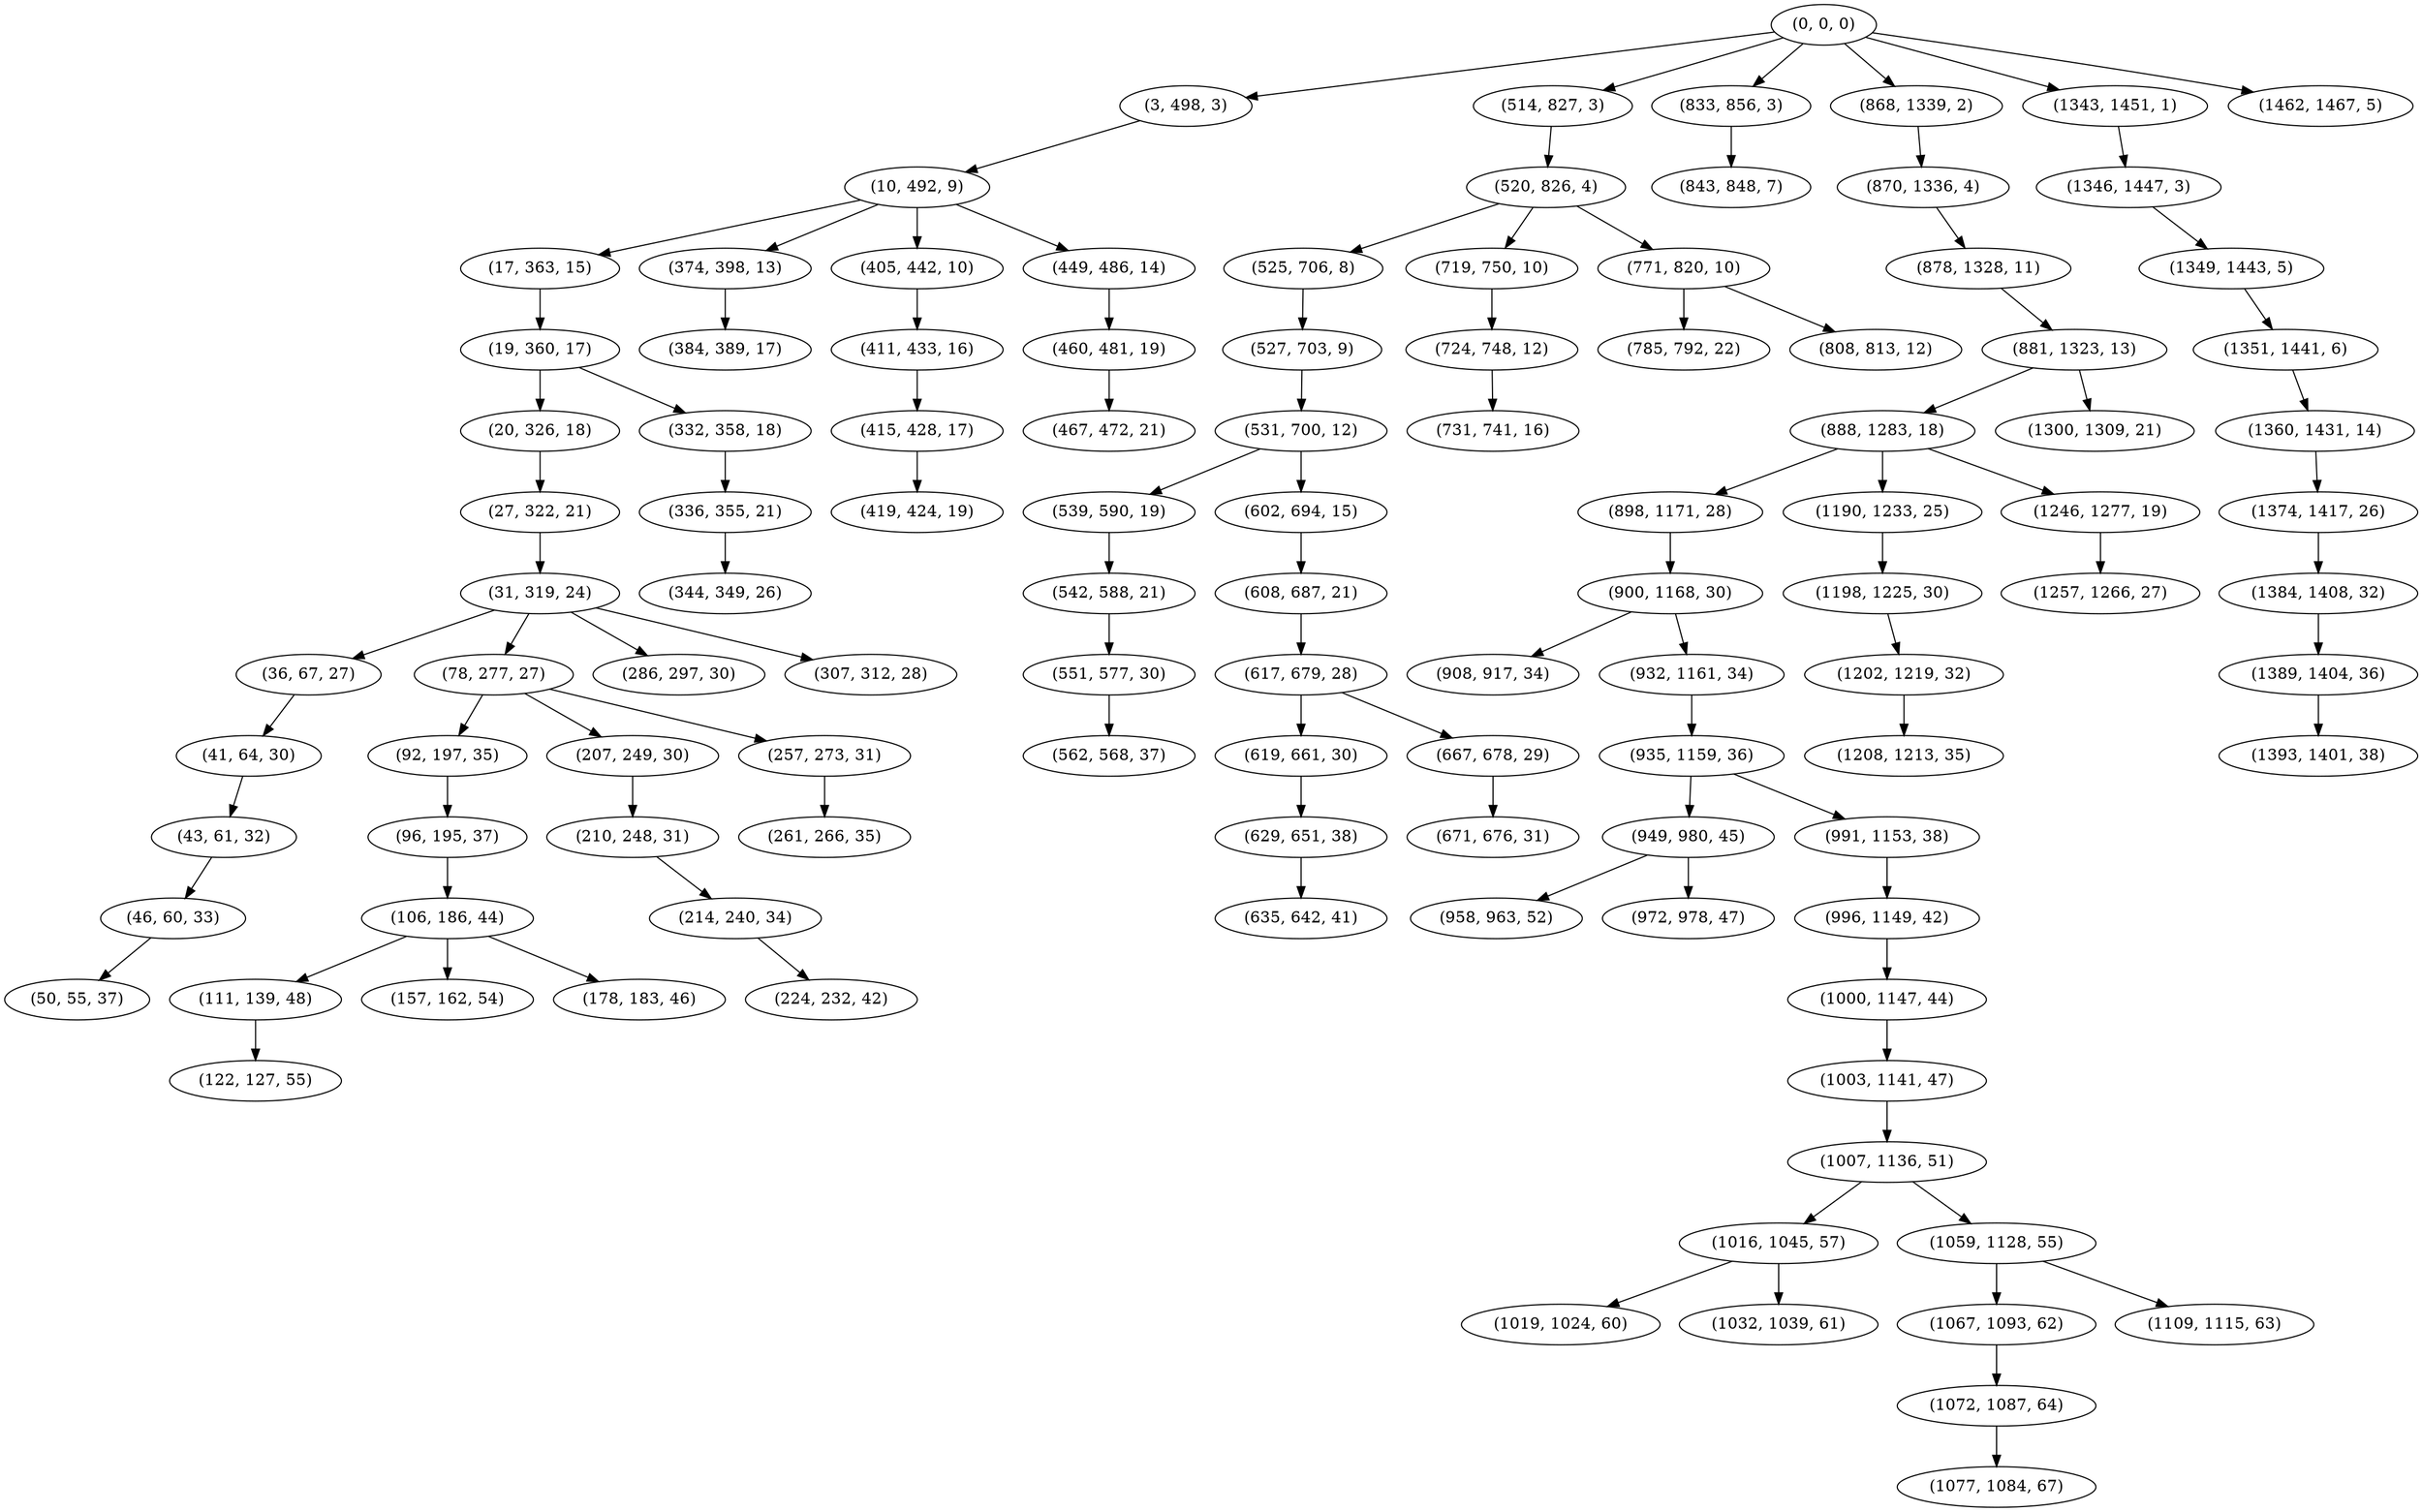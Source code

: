 digraph tree {
    "(0, 0, 0)";
    "(3, 498, 3)";
    "(10, 492, 9)";
    "(17, 363, 15)";
    "(19, 360, 17)";
    "(20, 326, 18)";
    "(27, 322, 21)";
    "(31, 319, 24)";
    "(36, 67, 27)";
    "(41, 64, 30)";
    "(43, 61, 32)";
    "(46, 60, 33)";
    "(50, 55, 37)";
    "(78, 277, 27)";
    "(92, 197, 35)";
    "(96, 195, 37)";
    "(106, 186, 44)";
    "(111, 139, 48)";
    "(122, 127, 55)";
    "(157, 162, 54)";
    "(178, 183, 46)";
    "(207, 249, 30)";
    "(210, 248, 31)";
    "(214, 240, 34)";
    "(224, 232, 42)";
    "(257, 273, 31)";
    "(261, 266, 35)";
    "(286, 297, 30)";
    "(307, 312, 28)";
    "(332, 358, 18)";
    "(336, 355, 21)";
    "(344, 349, 26)";
    "(374, 398, 13)";
    "(384, 389, 17)";
    "(405, 442, 10)";
    "(411, 433, 16)";
    "(415, 428, 17)";
    "(419, 424, 19)";
    "(449, 486, 14)";
    "(460, 481, 19)";
    "(467, 472, 21)";
    "(514, 827, 3)";
    "(520, 826, 4)";
    "(525, 706, 8)";
    "(527, 703, 9)";
    "(531, 700, 12)";
    "(539, 590, 19)";
    "(542, 588, 21)";
    "(551, 577, 30)";
    "(562, 568, 37)";
    "(602, 694, 15)";
    "(608, 687, 21)";
    "(617, 679, 28)";
    "(619, 661, 30)";
    "(629, 651, 38)";
    "(635, 642, 41)";
    "(667, 678, 29)";
    "(671, 676, 31)";
    "(719, 750, 10)";
    "(724, 748, 12)";
    "(731, 741, 16)";
    "(771, 820, 10)";
    "(785, 792, 22)";
    "(808, 813, 12)";
    "(833, 856, 3)";
    "(843, 848, 7)";
    "(868, 1339, 2)";
    "(870, 1336, 4)";
    "(878, 1328, 11)";
    "(881, 1323, 13)";
    "(888, 1283, 18)";
    "(898, 1171, 28)";
    "(900, 1168, 30)";
    "(908, 917, 34)";
    "(932, 1161, 34)";
    "(935, 1159, 36)";
    "(949, 980, 45)";
    "(958, 963, 52)";
    "(972, 978, 47)";
    "(991, 1153, 38)";
    "(996, 1149, 42)";
    "(1000, 1147, 44)";
    "(1003, 1141, 47)";
    "(1007, 1136, 51)";
    "(1016, 1045, 57)";
    "(1019, 1024, 60)";
    "(1032, 1039, 61)";
    "(1059, 1128, 55)";
    "(1067, 1093, 62)";
    "(1072, 1087, 64)";
    "(1077, 1084, 67)";
    "(1109, 1115, 63)";
    "(1190, 1233, 25)";
    "(1198, 1225, 30)";
    "(1202, 1219, 32)";
    "(1208, 1213, 35)";
    "(1246, 1277, 19)";
    "(1257, 1266, 27)";
    "(1300, 1309, 21)";
    "(1343, 1451, 1)";
    "(1346, 1447, 3)";
    "(1349, 1443, 5)";
    "(1351, 1441, 6)";
    "(1360, 1431, 14)";
    "(1374, 1417, 26)";
    "(1384, 1408, 32)";
    "(1389, 1404, 36)";
    "(1393, 1401, 38)";
    "(1462, 1467, 5)";
    "(0, 0, 0)" -> "(3, 498, 3)";
    "(0, 0, 0)" -> "(514, 827, 3)";
    "(0, 0, 0)" -> "(833, 856, 3)";
    "(0, 0, 0)" -> "(868, 1339, 2)";
    "(0, 0, 0)" -> "(1343, 1451, 1)";
    "(0, 0, 0)" -> "(1462, 1467, 5)";
    "(3, 498, 3)" -> "(10, 492, 9)";
    "(10, 492, 9)" -> "(17, 363, 15)";
    "(10, 492, 9)" -> "(374, 398, 13)";
    "(10, 492, 9)" -> "(405, 442, 10)";
    "(10, 492, 9)" -> "(449, 486, 14)";
    "(17, 363, 15)" -> "(19, 360, 17)";
    "(19, 360, 17)" -> "(20, 326, 18)";
    "(19, 360, 17)" -> "(332, 358, 18)";
    "(20, 326, 18)" -> "(27, 322, 21)";
    "(27, 322, 21)" -> "(31, 319, 24)";
    "(31, 319, 24)" -> "(36, 67, 27)";
    "(31, 319, 24)" -> "(78, 277, 27)";
    "(31, 319, 24)" -> "(286, 297, 30)";
    "(31, 319, 24)" -> "(307, 312, 28)";
    "(36, 67, 27)" -> "(41, 64, 30)";
    "(41, 64, 30)" -> "(43, 61, 32)";
    "(43, 61, 32)" -> "(46, 60, 33)";
    "(46, 60, 33)" -> "(50, 55, 37)";
    "(78, 277, 27)" -> "(92, 197, 35)";
    "(78, 277, 27)" -> "(207, 249, 30)";
    "(78, 277, 27)" -> "(257, 273, 31)";
    "(92, 197, 35)" -> "(96, 195, 37)";
    "(96, 195, 37)" -> "(106, 186, 44)";
    "(106, 186, 44)" -> "(111, 139, 48)";
    "(106, 186, 44)" -> "(157, 162, 54)";
    "(106, 186, 44)" -> "(178, 183, 46)";
    "(111, 139, 48)" -> "(122, 127, 55)";
    "(207, 249, 30)" -> "(210, 248, 31)";
    "(210, 248, 31)" -> "(214, 240, 34)";
    "(214, 240, 34)" -> "(224, 232, 42)";
    "(257, 273, 31)" -> "(261, 266, 35)";
    "(332, 358, 18)" -> "(336, 355, 21)";
    "(336, 355, 21)" -> "(344, 349, 26)";
    "(374, 398, 13)" -> "(384, 389, 17)";
    "(405, 442, 10)" -> "(411, 433, 16)";
    "(411, 433, 16)" -> "(415, 428, 17)";
    "(415, 428, 17)" -> "(419, 424, 19)";
    "(449, 486, 14)" -> "(460, 481, 19)";
    "(460, 481, 19)" -> "(467, 472, 21)";
    "(514, 827, 3)" -> "(520, 826, 4)";
    "(520, 826, 4)" -> "(525, 706, 8)";
    "(520, 826, 4)" -> "(719, 750, 10)";
    "(520, 826, 4)" -> "(771, 820, 10)";
    "(525, 706, 8)" -> "(527, 703, 9)";
    "(527, 703, 9)" -> "(531, 700, 12)";
    "(531, 700, 12)" -> "(539, 590, 19)";
    "(531, 700, 12)" -> "(602, 694, 15)";
    "(539, 590, 19)" -> "(542, 588, 21)";
    "(542, 588, 21)" -> "(551, 577, 30)";
    "(551, 577, 30)" -> "(562, 568, 37)";
    "(602, 694, 15)" -> "(608, 687, 21)";
    "(608, 687, 21)" -> "(617, 679, 28)";
    "(617, 679, 28)" -> "(619, 661, 30)";
    "(617, 679, 28)" -> "(667, 678, 29)";
    "(619, 661, 30)" -> "(629, 651, 38)";
    "(629, 651, 38)" -> "(635, 642, 41)";
    "(667, 678, 29)" -> "(671, 676, 31)";
    "(719, 750, 10)" -> "(724, 748, 12)";
    "(724, 748, 12)" -> "(731, 741, 16)";
    "(771, 820, 10)" -> "(785, 792, 22)";
    "(771, 820, 10)" -> "(808, 813, 12)";
    "(833, 856, 3)" -> "(843, 848, 7)";
    "(868, 1339, 2)" -> "(870, 1336, 4)";
    "(870, 1336, 4)" -> "(878, 1328, 11)";
    "(878, 1328, 11)" -> "(881, 1323, 13)";
    "(881, 1323, 13)" -> "(888, 1283, 18)";
    "(881, 1323, 13)" -> "(1300, 1309, 21)";
    "(888, 1283, 18)" -> "(898, 1171, 28)";
    "(888, 1283, 18)" -> "(1190, 1233, 25)";
    "(888, 1283, 18)" -> "(1246, 1277, 19)";
    "(898, 1171, 28)" -> "(900, 1168, 30)";
    "(900, 1168, 30)" -> "(908, 917, 34)";
    "(900, 1168, 30)" -> "(932, 1161, 34)";
    "(932, 1161, 34)" -> "(935, 1159, 36)";
    "(935, 1159, 36)" -> "(949, 980, 45)";
    "(935, 1159, 36)" -> "(991, 1153, 38)";
    "(949, 980, 45)" -> "(958, 963, 52)";
    "(949, 980, 45)" -> "(972, 978, 47)";
    "(991, 1153, 38)" -> "(996, 1149, 42)";
    "(996, 1149, 42)" -> "(1000, 1147, 44)";
    "(1000, 1147, 44)" -> "(1003, 1141, 47)";
    "(1003, 1141, 47)" -> "(1007, 1136, 51)";
    "(1007, 1136, 51)" -> "(1016, 1045, 57)";
    "(1007, 1136, 51)" -> "(1059, 1128, 55)";
    "(1016, 1045, 57)" -> "(1019, 1024, 60)";
    "(1016, 1045, 57)" -> "(1032, 1039, 61)";
    "(1059, 1128, 55)" -> "(1067, 1093, 62)";
    "(1059, 1128, 55)" -> "(1109, 1115, 63)";
    "(1067, 1093, 62)" -> "(1072, 1087, 64)";
    "(1072, 1087, 64)" -> "(1077, 1084, 67)";
    "(1190, 1233, 25)" -> "(1198, 1225, 30)";
    "(1198, 1225, 30)" -> "(1202, 1219, 32)";
    "(1202, 1219, 32)" -> "(1208, 1213, 35)";
    "(1246, 1277, 19)" -> "(1257, 1266, 27)";
    "(1343, 1451, 1)" -> "(1346, 1447, 3)";
    "(1346, 1447, 3)" -> "(1349, 1443, 5)";
    "(1349, 1443, 5)" -> "(1351, 1441, 6)";
    "(1351, 1441, 6)" -> "(1360, 1431, 14)";
    "(1360, 1431, 14)" -> "(1374, 1417, 26)";
    "(1374, 1417, 26)" -> "(1384, 1408, 32)";
    "(1384, 1408, 32)" -> "(1389, 1404, 36)";
    "(1389, 1404, 36)" -> "(1393, 1401, 38)";
}
